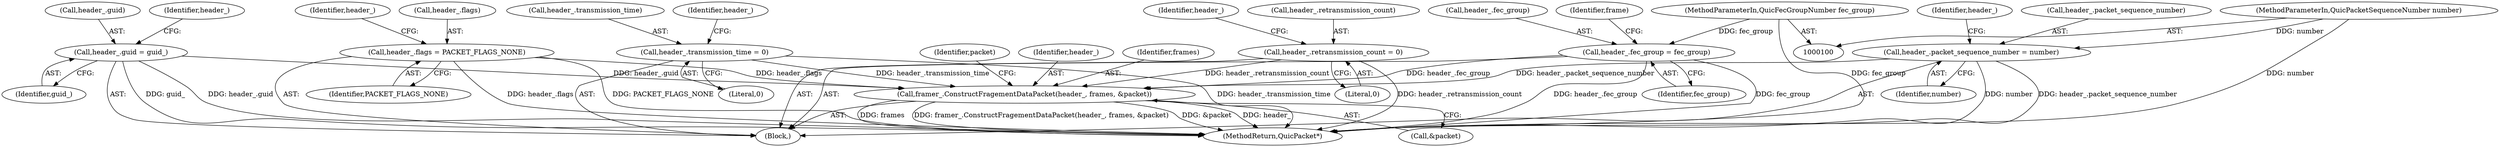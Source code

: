 digraph "0_Chrome_58c433b2426f8d23ad27f1976635506ee3643034@pointer" {
"1000139" [label="(Call,framer_.ConstructFragementDataPacket(header_, frames, &packet))"];
"1000129" [label="(Call,header_.fec_group = fec_group)"];
"1000102" [label="(MethodParameterIn,QuicFecGroupNumber fec_group)"];
"1000124" [label="(Call,header_.flags = PACKET_FLAGS_NONE)"];
"1000104" [label="(Call,header_.guid = guid_)"];
"1000114" [label="(Call,header_.transmission_time = 0)"];
"1000109" [label="(Call,header_.packet_sequence_number = number)"];
"1000101" [label="(MethodParameterIn,QuicPacketSequenceNumber number)"];
"1000119" [label="(Call,header_.retransmission_count = 0)"];
"1000105" [label="(Call,header_.guid)"];
"1000130" [label="(Call,header_.fec_group)"];
"1000113" [label="(Identifier,number)"];
"1000146" [label="(MethodReturn,QuicPacket*)"];
"1000123" [label="(Literal,0)"];
"1000145" [label="(Identifier,packet)"];
"1000131" [label="(Identifier,header_)"];
"1000142" [label="(Call,&packet)"];
"1000140" [label="(Identifier,header_)"];
"1000115" [label="(Call,header_.transmission_time)"];
"1000119" [label="(Call,header_.retransmission_count = 0)"];
"1000137" [label="(Identifier,frame)"];
"1000124" [label="(Call,header_.flags = PACKET_FLAGS_NONE)"];
"1000114" [label="(Call,header_.transmission_time = 0)"];
"1000126" [label="(Identifier,header_)"];
"1000116" [label="(Identifier,header_)"];
"1000118" [label="(Literal,0)"];
"1000125" [label="(Call,header_.flags)"];
"1000111" [label="(Identifier,header_)"];
"1000108" [label="(Identifier,guid_)"];
"1000109" [label="(Call,header_.packet_sequence_number = number)"];
"1000128" [label="(Identifier,PACKET_FLAGS_NONE)"];
"1000103" [label="(Block,)"];
"1000101" [label="(MethodParameterIn,QuicPacketSequenceNumber number)"];
"1000120" [label="(Call,header_.retransmission_count)"];
"1000110" [label="(Call,header_.packet_sequence_number)"];
"1000141" [label="(Identifier,frames)"];
"1000129" [label="(Call,header_.fec_group = fec_group)"];
"1000104" [label="(Call,header_.guid = guid_)"];
"1000133" [label="(Identifier,fec_group)"];
"1000139" [label="(Call,framer_.ConstructFragementDataPacket(header_, frames, &packet))"];
"1000121" [label="(Identifier,header_)"];
"1000102" [label="(MethodParameterIn,QuicFecGroupNumber fec_group)"];
"1000139" -> "1000103"  [label="AST: "];
"1000139" -> "1000142"  [label="CFG: "];
"1000140" -> "1000139"  [label="AST: "];
"1000141" -> "1000139"  [label="AST: "];
"1000142" -> "1000139"  [label="AST: "];
"1000145" -> "1000139"  [label="CFG: "];
"1000139" -> "1000146"  [label="DDG: &packet"];
"1000139" -> "1000146"  [label="DDG: header_"];
"1000139" -> "1000146"  [label="DDG: frames"];
"1000139" -> "1000146"  [label="DDG: framer_.ConstructFragementDataPacket(header_, frames, &packet)"];
"1000129" -> "1000139"  [label="DDG: header_.fec_group"];
"1000124" -> "1000139"  [label="DDG: header_.flags"];
"1000104" -> "1000139"  [label="DDG: header_.guid"];
"1000114" -> "1000139"  [label="DDG: header_.transmission_time"];
"1000109" -> "1000139"  [label="DDG: header_.packet_sequence_number"];
"1000119" -> "1000139"  [label="DDG: header_.retransmission_count"];
"1000129" -> "1000103"  [label="AST: "];
"1000129" -> "1000133"  [label="CFG: "];
"1000130" -> "1000129"  [label="AST: "];
"1000133" -> "1000129"  [label="AST: "];
"1000137" -> "1000129"  [label="CFG: "];
"1000129" -> "1000146"  [label="DDG: header_.fec_group"];
"1000129" -> "1000146"  [label="DDG: fec_group"];
"1000102" -> "1000129"  [label="DDG: fec_group"];
"1000102" -> "1000100"  [label="AST: "];
"1000102" -> "1000146"  [label="DDG: fec_group"];
"1000124" -> "1000103"  [label="AST: "];
"1000124" -> "1000128"  [label="CFG: "];
"1000125" -> "1000124"  [label="AST: "];
"1000128" -> "1000124"  [label="AST: "];
"1000131" -> "1000124"  [label="CFG: "];
"1000124" -> "1000146"  [label="DDG: header_.flags"];
"1000124" -> "1000146"  [label="DDG: PACKET_FLAGS_NONE"];
"1000104" -> "1000103"  [label="AST: "];
"1000104" -> "1000108"  [label="CFG: "];
"1000105" -> "1000104"  [label="AST: "];
"1000108" -> "1000104"  [label="AST: "];
"1000111" -> "1000104"  [label="CFG: "];
"1000104" -> "1000146"  [label="DDG: guid_"];
"1000104" -> "1000146"  [label="DDG: header_.guid"];
"1000114" -> "1000103"  [label="AST: "];
"1000114" -> "1000118"  [label="CFG: "];
"1000115" -> "1000114"  [label="AST: "];
"1000118" -> "1000114"  [label="AST: "];
"1000121" -> "1000114"  [label="CFG: "];
"1000114" -> "1000146"  [label="DDG: header_.transmission_time"];
"1000109" -> "1000103"  [label="AST: "];
"1000109" -> "1000113"  [label="CFG: "];
"1000110" -> "1000109"  [label="AST: "];
"1000113" -> "1000109"  [label="AST: "];
"1000116" -> "1000109"  [label="CFG: "];
"1000109" -> "1000146"  [label="DDG: number"];
"1000109" -> "1000146"  [label="DDG: header_.packet_sequence_number"];
"1000101" -> "1000109"  [label="DDG: number"];
"1000101" -> "1000100"  [label="AST: "];
"1000101" -> "1000146"  [label="DDG: number"];
"1000119" -> "1000103"  [label="AST: "];
"1000119" -> "1000123"  [label="CFG: "];
"1000120" -> "1000119"  [label="AST: "];
"1000123" -> "1000119"  [label="AST: "];
"1000126" -> "1000119"  [label="CFG: "];
"1000119" -> "1000146"  [label="DDG: header_.retransmission_count"];
}
